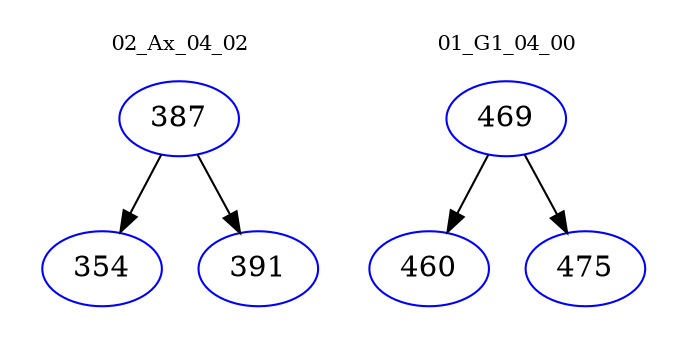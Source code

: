 digraph{
subgraph cluster_0 {
color = white
label = "02_Ax_04_02";
fontsize=10;
T0_387 [label="387", color="blue"]
T0_387 -> T0_354 [color="black"]
T0_354 [label="354", color="blue"]
T0_387 -> T0_391 [color="black"]
T0_391 [label="391", color="blue"]
}
subgraph cluster_1 {
color = white
label = "01_G1_04_00";
fontsize=10;
T1_469 [label="469", color="blue"]
T1_469 -> T1_460 [color="black"]
T1_460 [label="460", color="blue"]
T1_469 -> T1_475 [color="black"]
T1_475 [label="475", color="blue"]
}
}
